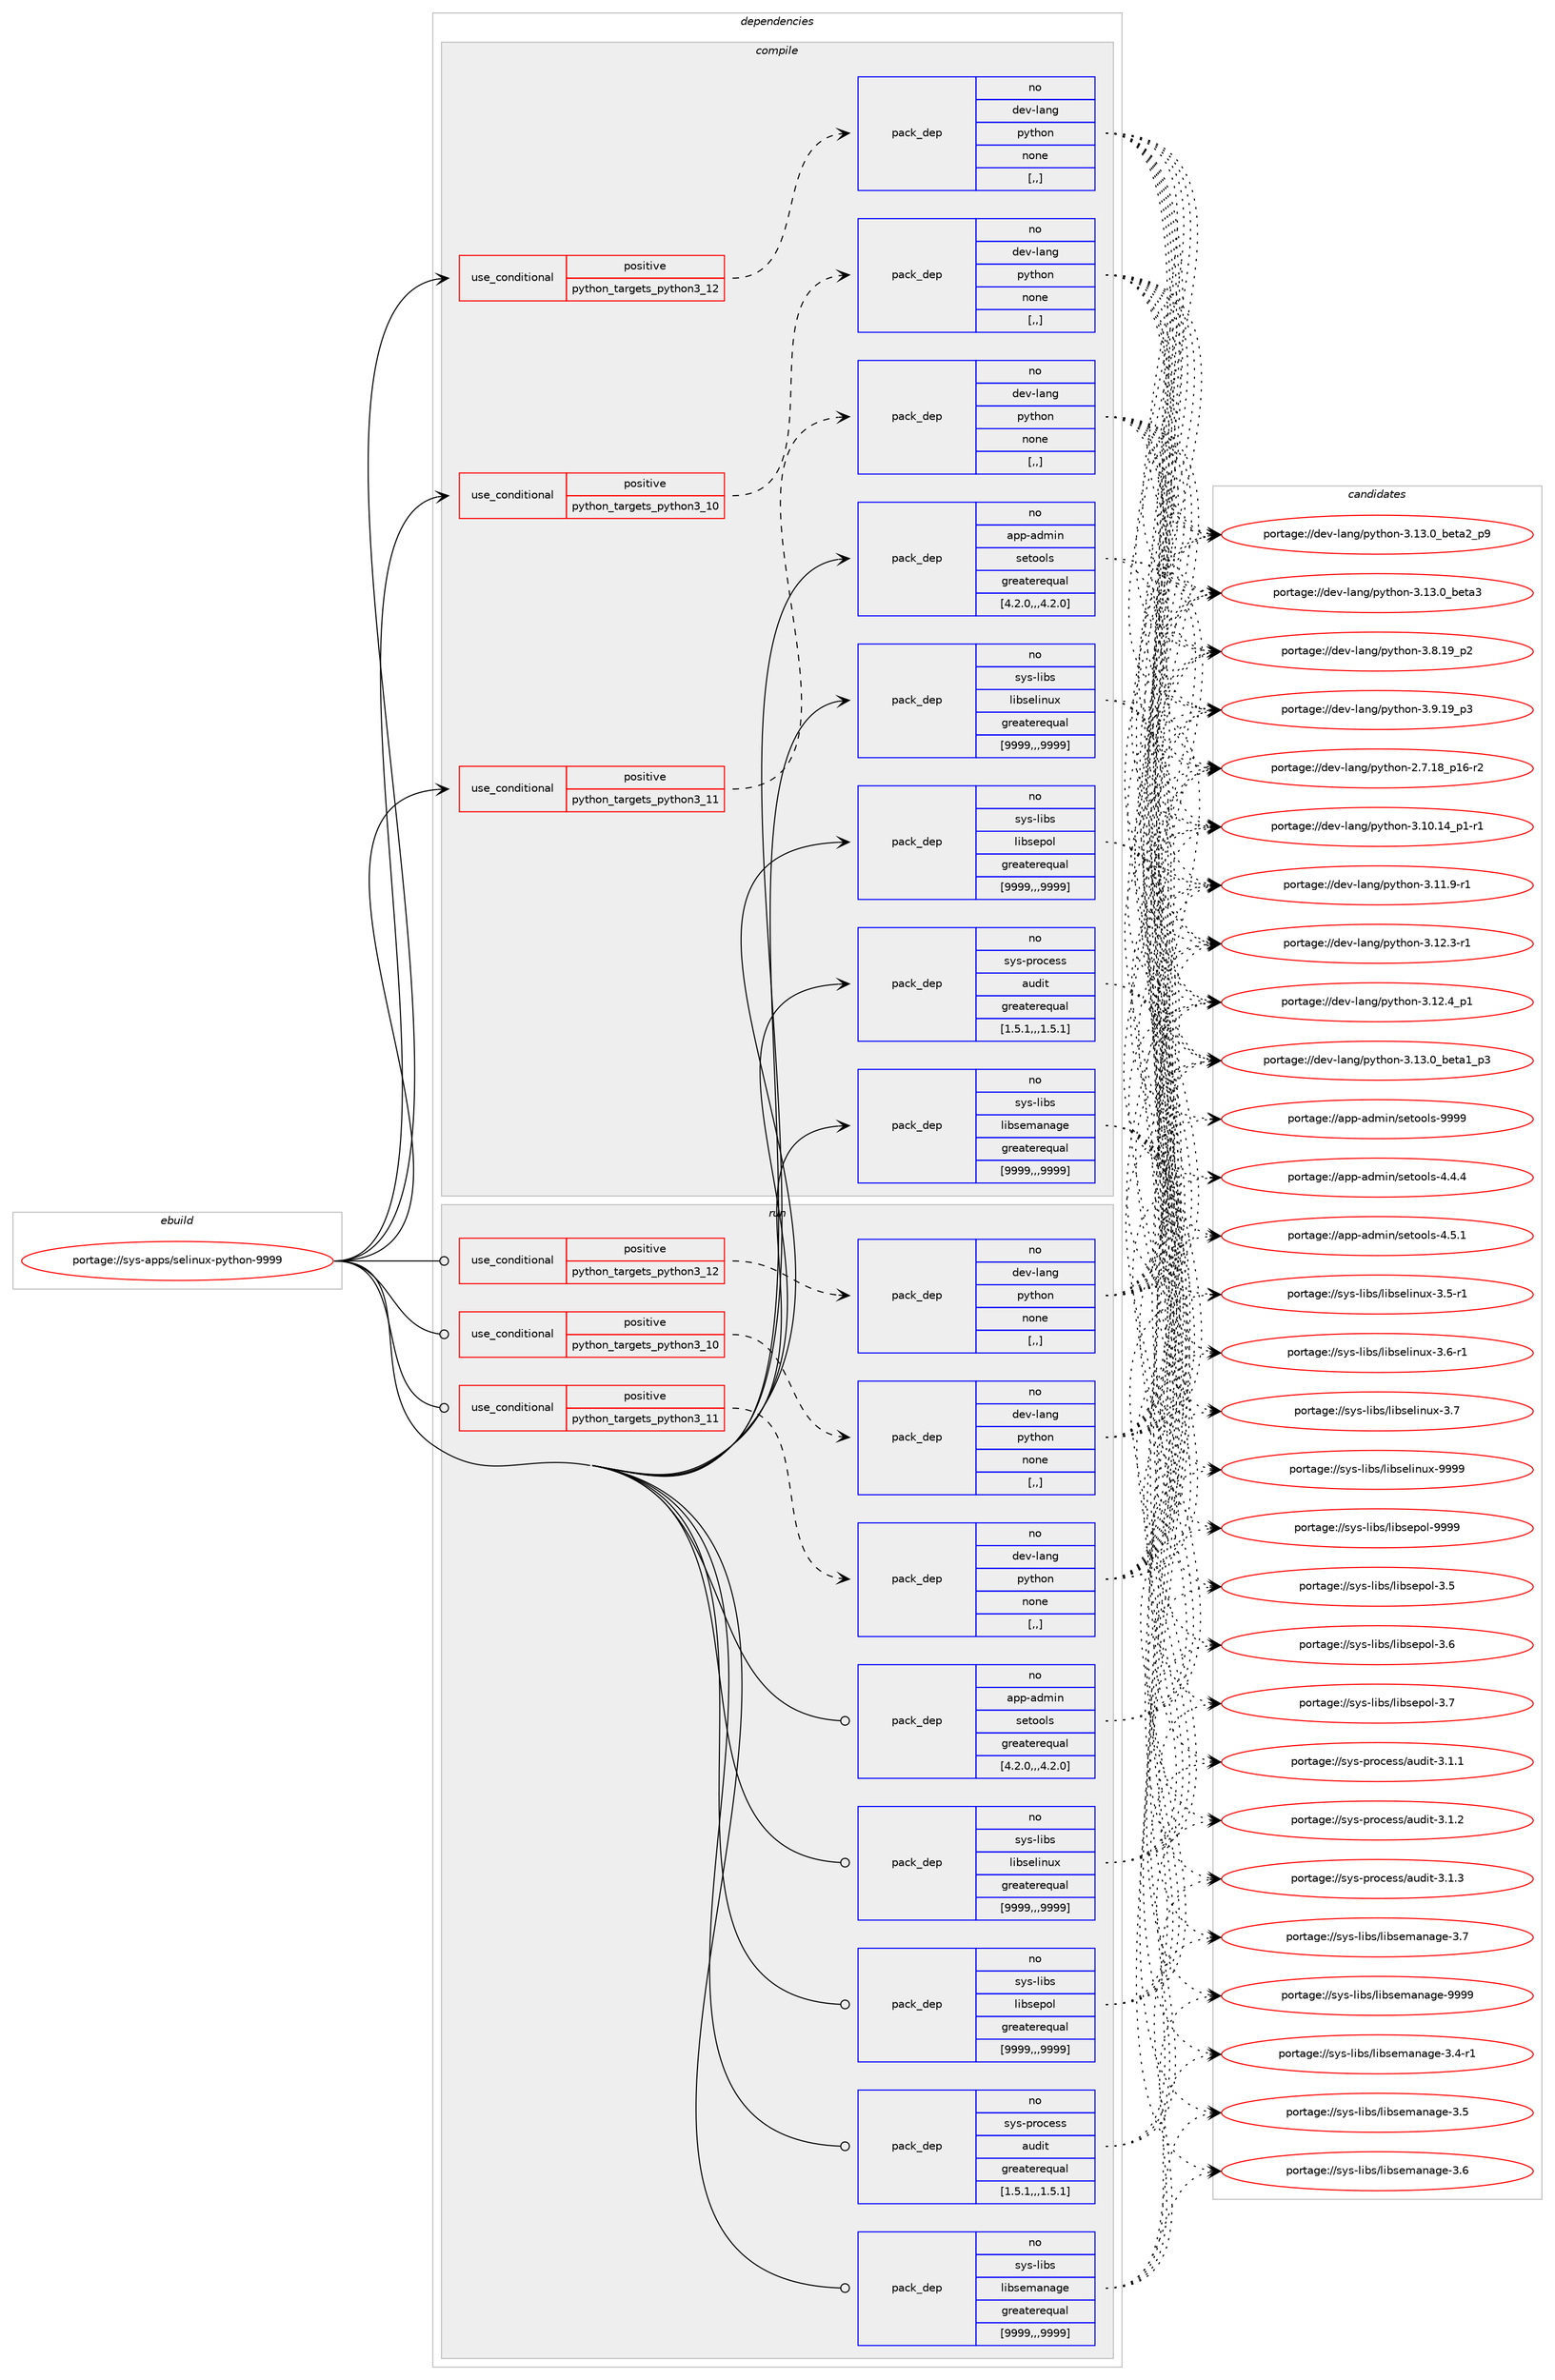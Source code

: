 digraph prolog {

# *************
# Graph options
# *************

newrank=true;
concentrate=true;
compound=true;
graph [rankdir=LR,fontname=Helvetica,fontsize=10,ranksep=1.5];#, ranksep=2.5, nodesep=0.2];
edge  [arrowhead=vee];
node  [fontname=Helvetica,fontsize=10];

# **********
# The ebuild
# **********

subgraph cluster_leftcol {
color=gray;
rank=same;
label=<<i>ebuild</i>>;
id [label="portage://sys-apps/selinux-python-9999", color=red, width=4, href="../sys-apps/selinux-python-9999.svg"];
}

# ****************
# The dependencies
# ****************

subgraph cluster_midcol {
color=gray;
label=<<i>dependencies</i>>;
subgraph cluster_compile {
fillcolor="#eeeeee";
style=filled;
label=<<i>compile</i>>;
subgraph cond109205 {
dependency413324 [label=<<TABLE BORDER="0" CELLBORDER="1" CELLSPACING="0" CELLPADDING="4"><TR><TD ROWSPAN="3" CELLPADDING="10">use_conditional</TD></TR><TR><TD>positive</TD></TR><TR><TD>python_targets_python3_10</TD></TR></TABLE>>, shape=none, color=red];
subgraph pack301263 {
dependency413325 [label=<<TABLE BORDER="0" CELLBORDER="1" CELLSPACING="0" CELLPADDING="4" WIDTH="220"><TR><TD ROWSPAN="6" CELLPADDING="30">pack_dep</TD></TR><TR><TD WIDTH="110">no</TD></TR><TR><TD>dev-lang</TD></TR><TR><TD>python</TD></TR><TR><TD>none</TD></TR><TR><TD>[,,]</TD></TR></TABLE>>, shape=none, color=blue];
}
dependency413324:e -> dependency413325:w [weight=20,style="dashed",arrowhead="vee"];
}
id:e -> dependency413324:w [weight=20,style="solid",arrowhead="vee"];
subgraph cond109206 {
dependency413326 [label=<<TABLE BORDER="0" CELLBORDER="1" CELLSPACING="0" CELLPADDING="4"><TR><TD ROWSPAN="3" CELLPADDING="10">use_conditional</TD></TR><TR><TD>positive</TD></TR><TR><TD>python_targets_python3_11</TD></TR></TABLE>>, shape=none, color=red];
subgraph pack301264 {
dependency413327 [label=<<TABLE BORDER="0" CELLBORDER="1" CELLSPACING="0" CELLPADDING="4" WIDTH="220"><TR><TD ROWSPAN="6" CELLPADDING="30">pack_dep</TD></TR><TR><TD WIDTH="110">no</TD></TR><TR><TD>dev-lang</TD></TR><TR><TD>python</TD></TR><TR><TD>none</TD></TR><TR><TD>[,,]</TD></TR></TABLE>>, shape=none, color=blue];
}
dependency413326:e -> dependency413327:w [weight=20,style="dashed",arrowhead="vee"];
}
id:e -> dependency413326:w [weight=20,style="solid",arrowhead="vee"];
subgraph cond109207 {
dependency413328 [label=<<TABLE BORDER="0" CELLBORDER="1" CELLSPACING="0" CELLPADDING="4"><TR><TD ROWSPAN="3" CELLPADDING="10">use_conditional</TD></TR><TR><TD>positive</TD></TR><TR><TD>python_targets_python3_12</TD></TR></TABLE>>, shape=none, color=red];
subgraph pack301265 {
dependency413329 [label=<<TABLE BORDER="0" CELLBORDER="1" CELLSPACING="0" CELLPADDING="4" WIDTH="220"><TR><TD ROWSPAN="6" CELLPADDING="30">pack_dep</TD></TR><TR><TD WIDTH="110">no</TD></TR><TR><TD>dev-lang</TD></TR><TR><TD>python</TD></TR><TR><TD>none</TD></TR><TR><TD>[,,]</TD></TR></TABLE>>, shape=none, color=blue];
}
dependency413328:e -> dependency413329:w [weight=20,style="dashed",arrowhead="vee"];
}
id:e -> dependency413328:w [weight=20,style="solid",arrowhead="vee"];
subgraph pack301266 {
dependency413330 [label=<<TABLE BORDER="0" CELLBORDER="1" CELLSPACING="0" CELLPADDING="4" WIDTH="220"><TR><TD ROWSPAN="6" CELLPADDING="30">pack_dep</TD></TR><TR><TD WIDTH="110">no</TD></TR><TR><TD>app-admin</TD></TR><TR><TD>setools</TD></TR><TR><TD>greaterequal</TD></TR><TR><TD>[4.2.0,,,4.2.0]</TD></TR></TABLE>>, shape=none, color=blue];
}
id:e -> dependency413330:w [weight=20,style="solid",arrowhead="vee"];
subgraph pack301267 {
dependency413331 [label=<<TABLE BORDER="0" CELLBORDER="1" CELLSPACING="0" CELLPADDING="4" WIDTH="220"><TR><TD ROWSPAN="6" CELLPADDING="30">pack_dep</TD></TR><TR><TD WIDTH="110">no</TD></TR><TR><TD>sys-libs</TD></TR><TR><TD>libselinux</TD></TR><TR><TD>greaterequal</TD></TR><TR><TD>[9999,,,9999]</TD></TR></TABLE>>, shape=none, color=blue];
}
id:e -> dependency413331:w [weight=20,style="solid",arrowhead="vee"];
subgraph pack301268 {
dependency413332 [label=<<TABLE BORDER="0" CELLBORDER="1" CELLSPACING="0" CELLPADDING="4" WIDTH="220"><TR><TD ROWSPAN="6" CELLPADDING="30">pack_dep</TD></TR><TR><TD WIDTH="110">no</TD></TR><TR><TD>sys-libs</TD></TR><TR><TD>libsemanage</TD></TR><TR><TD>greaterequal</TD></TR><TR><TD>[9999,,,9999]</TD></TR></TABLE>>, shape=none, color=blue];
}
id:e -> dependency413332:w [weight=20,style="solid",arrowhead="vee"];
subgraph pack301269 {
dependency413333 [label=<<TABLE BORDER="0" CELLBORDER="1" CELLSPACING="0" CELLPADDING="4" WIDTH="220"><TR><TD ROWSPAN="6" CELLPADDING="30">pack_dep</TD></TR><TR><TD WIDTH="110">no</TD></TR><TR><TD>sys-libs</TD></TR><TR><TD>libsepol</TD></TR><TR><TD>greaterequal</TD></TR><TR><TD>[9999,,,9999]</TD></TR></TABLE>>, shape=none, color=blue];
}
id:e -> dependency413333:w [weight=20,style="solid",arrowhead="vee"];
subgraph pack301270 {
dependency413334 [label=<<TABLE BORDER="0" CELLBORDER="1" CELLSPACING="0" CELLPADDING="4" WIDTH="220"><TR><TD ROWSPAN="6" CELLPADDING="30">pack_dep</TD></TR><TR><TD WIDTH="110">no</TD></TR><TR><TD>sys-process</TD></TR><TR><TD>audit</TD></TR><TR><TD>greaterequal</TD></TR><TR><TD>[1.5.1,,,1.5.1]</TD></TR></TABLE>>, shape=none, color=blue];
}
id:e -> dependency413334:w [weight=20,style="solid",arrowhead="vee"];
}
subgraph cluster_compileandrun {
fillcolor="#eeeeee";
style=filled;
label=<<i>compile and run</i>>;
}
subgraph cluster_run {
fillcolor="#eeeeee";
style=filled;
label=<<i>run</i>>;
subgraph cond109208 {
dependency413335 [label=<<TABLE BORDER="0" CELLBORDER="1" CELLSPACING="0" CELLPADDING="4"><TR><TD ROWSPAN="3" CELLPADDING="10">use_conditional</TD></TR><TR><TD>positive</TD></TR><TR><TD>python_targets_python3_10</TD></TR></TABLE>>, shape=none, color=red];
subgraph pack301271 {
dependency413336 [label=<<TABLE BORDER="0" CELLBORDER="1" CELLSPACING="0" CELLPADDING="4" WIDTH="220"><TR><TD ROWSPAN="6" CELLPADDING="30">pack_dep</TD></TR><TR><TD WIDTH="110">no</TD></TR><TR><TD>dev-lang</TD></TR><TR><TD>python</TD></TR><TR><TD>none</TD></TR><TR><TD>[,,]</TD></TR></TABLE>>, shape=none, color=blue];
}
dependency413335:e -> dependency413336:w [weight=20,style="dashed",arrowhead="vee"];
}
id:e -> dependency413335:w [weight=20,style="solid",arrowhead="odot"];
subgraph cond109209 {
dependency413337 [label=<<TABLE BORDER="0" CELLBORDER="1" CELLSPACING="0" CELLPADDING="4"><TR><TD ROWSPAN="3" CELLPADDING="10">use_conditional</TD></TR><TR><TD>positive</TD></TR><TR><TD>python_targets_python3_11</TD></TR></TABLE>>, shape=none, color=red];
subgraph pack301272 {
dependency413338 [label=<<TABLE BORDER="0" CELLBORDER="1" CELLSPACING="0" CELLPADDING="4" WIDTH="220"><TR><TD ROWSPAN="6" CELLPADDING="30">pack_dep</TD></TR><TR><TD WIDTH="110">no</TD></TR><TR><TD>dev-lang</TD></TR><TR><TD>python</TD></TR><TR><TD>none</TD></TR><TR><TD>[,,]</TD></TR></TABLE>>, shape=none, color=blue];
}
dependency413337:e -> dependency413338:w [weight=20,style="dashed",arrowhead="vee"];
}
id:e -> dependency413337:w [weight=20,style="solid",arrowhead="odot"];
subgraph cond109210 {
dependency413339 [label=<<TABLE BORDER="0" CELLBORDER="1" CELLSPACING="0" CELLPADDING="4"><TR><TD ROWSPAN="3" CELLPADDING="10">use_conditional</TD></TR><TR><TD>positive</TD></TR><TR><TD>python_targets_python3_12</TD></TR></TABLE>>, shape=none, color=red];
subgraph pack301273 {
dependency413340 [label=<<TABLE BORDER="0" CELLBORDER="1" CELLSPACING="0" CELLPADDING="4" WIDTH="220"><TR><TD ROWSPAN="6" CELLPADDING="30">pack_dep</TD></TR><TR><TD WIDTH="110">no</TD></TR><TR><TD>dev-lang</TD></TR><TR><TD>python</TD></TR><TR><TD>none</TD></TR><TR><TD>[,,]</TD></TR></TABLE>>, shape=none, color=blue];
}
dependency413339:e -> dependency413340:w [weight=20,style="dashed",arrowhead="vee"];
}
id:e -> dependency413339:w [weight=20,style="solid",arrowhead="odot"];
subgraph pack301274 {
dependency413341 [label=<<TABLE BORDER="0" CELLBORDER="1" CELLSPACING="0" CELLPADDING="4" WIDTH="220"><TR><TD ROWSPAN="6" CELLPADDING="30">pack_dep</TD></TR><TR><TD WIDTH="110">no</TD></TR><TR><TD>app-admin</TD></TR><TR><TD>setools</TD></TR><TR><TD>greaterequal</TD></TR><TR><TD>[4.2.0,,,4.2.0]</TD></TR></TABLE>>, shape=none, color=blue];
}
id:e -> dependency413341:w [weight=20,style="solid",arrowhead="odot"];
subgraph pack301275 {
dependency413342 [label=<<TABLE BORDER="0" CELLBORDER="1" CELLSPACING="0" CELLPADDING="4" WIDTH="220"><TR><TD ROWSPAN="6" CELLPADDING="30">pack_dep</TD></TR><TR><TD WIDTH="110">no</TD></TR><TR><TD>sys-libs</TD></TR><TR><TD>libselinux</TD></TR><TR><TD>greaterequal</TD></TR><TR><TD>[9999,,,9999]</TD></TR></TABLE>>, shape=none, color=blue];
}
id:e -> dependency413342:w [weight=20,style="solid",arrowhead="odot"];
subgraph pack301276 {
dependency413343 [label=<<TABLE BORDER="0" CELLBORDER="1" CELLSPACING="0" CELLPADDING="4" WIDTH="220"><TR><TD ROWSPAN="6" CELLPADDING="30">pack_dep</TD></TR><TR><TD WIDTH="110">no</TD></TR><TR><TD>sys-libs</TD></TR><TR><TD>libsemanage</TD></TR><TR><TD>greaterequal</TD></TR><TR><TD>[9999,,,9999]</TD></TR></TABLE>>, shape=none, color=blue];
}
id:e -> dependency413343:w [weight=20,style="solid",arrowhead="odot"];
subgraph pack301277 {
dependency413344 [label=<<TABLE BORDER="0" CELLBORDER="1" CELLSPACING="0" CELLPADDING="4" WIDTH="220"><TR><TD ROWSPAN="6" CELLPADDING="30">pack_dep</TD></TR><TR><TD WIDTH="110">no</TD></TR><TR><TD>sys-libs</TD></TR><TR><TD>libsepol</TD></TR><TR><TD>greaterequal</TD></TR><TR><TD>[9999,,,9999]</TD></TR></TABLE>>, shape=none, color=blue];
}
id:e -> dependency413344:w [weight=20,style="solid",arrowhead="odot"];
subgraph pack301278 {
dependency413345 [label=<<TABLE BORDER="0" CELLBORDER="1" CELLSPACING="0" CELLPADDING="4" WIDTH="220"><TR><TD ROWSPAN="6" CELLPADDING="30">pack_dep</TD></TR><TR><TD WIDTH="110">no</TD></TR><TR><TD>sys-process</TD></TR><TR><TD>audit</TD></TR><TR><TD>greaterequal</TD></TR><TR><TD>[1.5.1,,,1.5.1]</TD></TR></TABLE>>, shape=none, color=blue];
}
id:e -> dependency413345:w [weight=20,style="solid",arrowhead="odot"];
}
}

# **************
# The candidates
# **************

subgraph cluster_choices {
rank=same;
color=gray;
label=<<i>candidates</i>>;

subgraph choice301263 {
color=black;
nodesep=1;
choice100101118451089711010347112121116104111110455046554649569511249544511450 [label="portage://dev-lang/python-2.7.18_p16-r2", color=red, width=4,href="../dev-lang/python-2.7.18_p16-r2.svg"];
choice100101118451089711010347112121116104111110455146494846495295112494511449 [label="portage://dev-lang/python-3.10.14_p1-r1", color=red, width=4,href="../dev-lang/python-3.10.14_p1-r1.svg"];
choice100101118451089711010347112121116104111110455146494946574511449 [label="portage://dev-lang/python-3.11.9-r1", color=red, width=4,href="../dev-lang/python-3.11.9-r1.svg"];
choice100101118451089711010347112121116104111110455146495046514511449 [label="portage://dev-lang/python-3.12.3-r1", color=red, width=4,href="../dev-lang/python-3.12.3-r1.svg"];
choice100101118451089711010347112121116104111110455146495046529511249 [label="portage://dev-lang/python-3.12.4_p1", color=red, width=4,href="../dev-lang/python-3.12.4_p1.svg"];
choice10010111845108971101034711212111610411111045514649514648959810111697499511251 [label="portage://dev-lang/python-3.13.0_beta1_p3", color=red, width=4,href="../dev-lang/python-3.13.0_beta1_p3.svg"];
choice10010111845108971101034711212111610411111045514649514648959810111697509511257 [label="portage://dev-lang/python-3.13.0_beta2_p9", color=red, width=4,href="../dev-lang/python-3.13.0_beta2_p9.svg"];
choice1001011184510897110103471121211161041111104551464951464895981011169751 [label="portage://dev-lang/python-3.13.0_beta3", color=red, width=4,href="../dev-lang/python-3.13.0_beta3.svg"];
choice100101118451089711010347112121116104111110455146564649579511250 [label="portage://dev-lang/python-3.8.19_p2", color=red, width=4,href="../dev-lang/python-3.8.19_p2.svg"];
choice100101118451089711010347112121116104111110455146574649579511251 [label="portage://dev-lang/python-3.9.19_p3", color=red, width=4,href="../dev-lang/python-3.9.19_p3.svg"];
dependency413325:e -> choice100101118451089711010347112121116104111110455046554649569511249544511450:w [style=dotted,weight="100"];
dependency413325:e -> choice100101118451089711010347112121116104111110455146494846495295112494511449:w [style=dotted,weight="100"];
dependency413325:e -> choice100101118451089711010347112121116104111110455146494946574511449:w [style=dotted,weight="100"];
dependency413325:e -> choice100101118451089711010347112121116104111110455146495046514511449:w [style=dotted,weight="100"];
dependency413325:e -> choice100101118451089711010347112121116104111110455146495046529511249:w [style=dotted,weight="100"];
dependency413325:e -> choice10010111845108971101034711212111610411111045514649514648959810111697499511251:w [style=dotted,weight="100"];
dependency413325:e -> choice10010111845108971101034711212111610411111045514649514648959810111697509511257:w [style=dotted,weight="100"];
dependency413325:e -> choice1001011184510897110103471121211161041111104551464951464895981011169751:w [style=dotted,weight="100"];
dependency413325:e -> choice100101118451089711010347112121116104111110455146564649579511250:w [style=dotted,weight="100"];
dependency413325:e -> choice100101118451089711010347112121116104111110455146574649579511251:w [style=dotted,weight="100"];
}
subgraph choice301264 {
color=black;
nodesep=1;
choice100101118451089711010347112121116104111110455046554649569511249544511450 [label="portage://dev-lang/python-2.7.18_p16-r2", color=red, width=4,href="../dev-lang/python-2.7.18_p16-r2.svg"];
choice100101118451089711010347112121116104111110455146494846495295112494511449 [label="portage://dev-lang/python-3.10.14_p1-r1", color=red, width=4,href="../dev-lang/python-3.10.14_p1-r1.svg"];
choice100101118451089711010347112121116104111110455146494946574511449 [label="portage://dev-lang/python-3.11.9-r1", color=red, width=4,href="../dev-lang/python-3.11.9-r1.svg"];
choice100101118451089711010347112121116104111110455146495046514511449 [label="portage://dev-lang/python-3.12.3-r1", color=red, width=4,href="../dev-lang/python-3.12.3-r1.svg"];
choice100101118451089711010347112121116104111110455146495046529511249 [label="portage://dev-lang/python-3.12.4_p1", color=red, width=4,href="../dev-lang/python-3.12.4_p1.svg"];
choice10010111845108971101034711212111610411111045514649514648959810111697499511251 [label="portage://dev-lang/python-3.13.0_beta1_p3", color=red, width=4,href="../dev-lang/python-3.13.0_beta1_p3.svg"];
choice10010111845108971101034711212111610411111045514649514648959810111697509511257 [label="portage://dev-lang/python-3.13.0_beta2_p9", color=red, width=4,href="../dev-lang/python-3.13.0_beta2_p9.svg"];
choice1001011184510897110103471121211161041111104551464951464895981011169751 [label="portage://dev-lang/python-3.13.0_beta3", color=red, width=4,href="../dev-lang/python-3.13.0_beta3.svg"];
choice100101118451089711010347112121116104111110455146564649579511250 [label="portage://dev-lang/python-3.8.19_p2", color=red, width=4,href="../dev-lang/python-3.8.19_p2.svg"];
choice100101118451089711010347112121116104111110455146574649579511251 [label="portage://dev-lang/python-3.9.19_p3", color=red, width=4,href="../dev-lang/python-3.9.19_p3.svg"];
dependency413327:e -> choice100101118451089711010347112121116104111110455046554649569511249544511450:w [style=dotted,weight="100"];
dependency413327:e -> choice100101118451089711010347112121116104111110455146494846495295112494511449:w [style=dotted,weight="100"];
dependency413327:e -> choice100101118451089711010347112121116104111110455146494946574511449:w [style=dotted,weight="100"];
dependency413327:e -> choice100101118451089711010347112121116104111110455146495046514511449:w [style=dotted,weight="100"];
dependency413327:e -> choice100101118451089711010347112121116104111110455146495046529511249:w [style=dotted,weight="100"];
dependency413327:e -> choice10010111845108971101034711212111610411111045514649514648959810111697499511251:w [style=dotted,weight="100"];
dependency413327:e -> choice10010111845108971101034711212111610411111045514649514648959810111697509511257:w [style=dotted,weight="100"];
dependency413327:e -> choice1001011184510897110103471121211161041111104551464951464895981011169751:w [style=dotted,weight="100"];
dependency413327:e -> choice100101118451089711010347112121116104111110455146564649579511250:w [style=dotted,weight="100"];
dependency413327:e -> choice100101118451089711010347112121116104111110455146574649579511251:w [style=dotted,weight="100"];
}
subgraph choice301265 {
color=black;
nodesep=1;
choice100101118451089711010347112121116104111110455046554649569511249544511450 [label="portage://dev-lang/python-2.7.18_p16-r2", color=red, width=4,href="../dev-lang/python-2.7.18_p16-r2.svg"];
choice100101118451089711010347112121116104111110455146494846495295112494511449 [label="portage://dev-lang/python-3.10.14_p1-r1", color=red, width=4,href="../dev-lang/python-3.10.14_p1-r1.svg"];
choice100101118451089711010347112121116104111110455146494946574511449 [label="portage://dev-lang/python-3.11.9-r1", color=red, width=4,href="../dev-lang/python-3.11.9-r1.svg"];
choice100101118451089711010347112121116104111110455146495046514511449 [label="portage://dev-lang/python-3.12.3-r1", color=red, width=4,href="../dev-lang/python-3.12.3-r1.svg"];
choice100101118451089711010347112121116104111110455146495046529511249 [label="portage://dev-lang/python-3.12.4_p1", color=red, width=4,href="../dev-lang/python-3.12.4_p1.svg"];
choice10010111845108971101034711212111610411111045514649514648959810111697499511251 [label="portage://dev-lang/python-3.13.0_beta1_p3", color=red, width=4,href="../dev-lang/python-3.13.0_beta1_p3.svg"];
choice10010111845108971101034711212111610411111045514649514648959810111697509511257 [label="portage://dev-lang/python-3.13.0_beta2_p9", color=red, width=4,href="../dev-lang/python-3.13.0_beta2_p9.svg"];
choice1001011184510897110103471121211161041111104551464951464895981011169751 [label="portage://dev-lang/python-3.13.0_beta3", color=red, width=4,href="../dev-lang/python-3.13.0_beta3.svg"];
choice100101118451089711010347112121116104111110455146564649579511250 [label="portage://dev-lang/python-3.8.19_p2", color=red, width=4,href="../dev-lang/python-3.8.19_p2.svg"];
choice100101118451089711010347112121116104111110455146574649579511251 [label="portage://dev-lang/python-3.9.19_p3", color=red, width=4,href="../dev-lang/python-3.9.19_p3.svg"];
dependency413329:e -> choice100101118451089711010347112121116104111110455046554649569511249544511450:w [style=dotted,weight="100"];
dependency413329:e -> choice100101118451089711010347112121116104111110455146494846495295112494511449:w [style=dotted,weight="100"];
dependency413329:e -> choice100101118451089711010347112121116104111110455146494946574511449:w [style=dotted,weight="100"];
dependency413329:e -> choice100101118451089711010347112121116104111110455146495046514511449:w [style=dotted,weight="100"];
dependency413329:e -> choice100101118451089711010347112121116104111110455146495046529511249:w [style=dotted,weight="100"];
dependency413329:e -> choice10010111845108971101034711212111610411111045514649514648959810111697499511251:w [style=dotted,weight="100"];
dependency413329:e -> choice10010111845108971101034711212111610411111045514649514648959810111697509511257:w [style=dotted,weight="100"];
dependency413329:e -> choice1001011184510897110103471121211161041111104551464951464895981011169751:w [style=dotted,weight="100"];
dependency413329:e -> choice100101118451089711010347112121116104111110455146564649579511250:w [style=dotted,weight="100"];
dependency413329:e -> choice100101118451089711010347112121116104111110455146574649579511251:w [style=dotted,weight="100"];
}
subgraph choice301266 {
color=black;
nodesep=1;
choice97112112459710010910511047115101116111111108115455246524652 [label="portage://app-admin/setools-4.4.4", color=red, width=4,href="../app-admin/setools-4.4.4.svg"];
choice97112112459710010910511047115101116111111108115455246534649 [label="portage://app-admin/setools-4.5.1", color=red, width=4,href="../app-admin/setools-4.5.1.svg"];
choice971121124597100109105110471151011161111111081154557575757 [label="portage://app-admin/setools-9999", color=red, width=4,href="../app-admin/setools-9999.svg"];
dependency413330:e -> choice97112112459710010910511047115101116111111108115455246524652:w [style=dotted,weight="100"];
dependency413330:e -> choice97112112459710010910511047115101116111111108115455246534649:w [style=dotted,weight="100"];
dependency413330:e -> choice971121124597100109105110471151011161111111081154557575757:w [style=dotted,weight="100"];
}
subgraph choice301267 {
color=black;
nodesep=1;
choice11512111545108105981154710810598115101108105110117120455146534511449 [label="portage://sys-libs/libselinux-3.5-r1", color=red, width=4,href="../sys-libs/libselinux-3.5-r1.svg"];
choice11512111545108105981154710810598115101108105110117120455146544511449 [label="portage://sys-libs/libselinux-3.6-r1", color=red, width=4,href="../sys-libs/libselinux-3.6-r1.svg"];
choice1151211154510810598115471081059811510110810511011712045514655 [label="portage://sys-libs/libselinux-3.7", color=red, width=4,href="../sys-libs/libselinux-3.7.svg"];
choice115121115451081059811547108105981151011081051101171204557575757 [label="portage://sys-libs/libselinux-9999", color=red, width=4,href="../sys-libs/libselinux-9999.svg"];
dependency413331:e -> choice11512111545108105981154710810598115101108105110117120455146534511449:w [style=dotted,weight="100"];
dependency413331:e -> choice11512111545108105981154710810598115101108105110117120455146544511449:w [style=dotted,weight="100"];
dependency413331:e -> choice1151211154510810598115471081059811510110810511011712045514655:w [style=dotted,weight="100"];
dependency413331:e -> choice115121115451081059811547108105981151011081051101171204557575757:w [style=dotted,weight="100"];
}
subgraph choice301268 {
color=black;
nodesep=1;
choice115121115451081059811547108105981151011099711097103101455146524511449 [label="portage://sys-libs/libsemanage-3.4-r1", color=red, width=4,href="../sys-libs/libsemanage-3.4-r1.svg"];
choice11512111545108105981154710810598115101109971109710310145514653 [label="portage://sys-libs/libsemanage-3.5", color=red, width=4,href="../sys-libs/libsemanage-3.5.svg"];
choice11512111545108105981154710810598115101109971109710310145514654 [label="portage://sys-libs/libsemanage-3.6", color=red, width=4,href="../sys-libs/libsemanage-3.6.svg"];
choice11512111545108105981154710810598115101109971109710310145514655 [label="portage://sys-libs/libsemanage-3.7", color=red, width=4,href="../sys-libs/libsemanage-3.7.svg"];
choice1151211154510810598115471081059811510110997110971031014557575757 [label="portage://sys-libs/libsemanage-9999", color=red, width=4,href="../sys-libs/libsemanage-9999.svg"];
dependency413332:e -> choice115121115451081059811547108105981151011099711097103101455146524511449:w [style=dotted,weight="100"];
dependency413332:e -> choice11512111545108105981154710810598115101109971109710310145514653:w [style=dotted,weight="100"];
dependency413332:e -> choice11512111545108105981154710810598115101109971109710310145514654:w [style=dotted,weight="100"];
dependency413332:e -> choice11512111545108105981154710810598115101109971109710310145514655:w [style=dotted,weight="100"];
dependency413332:e -> choice1151211154510810598115471081059811510110997110971031014557575757:w [style=dotted,weight="100"];
}
subgraph choice301269 {
color=black;
nodesep=1;
choice1151211154510810598115471081059811510111211110845514653 [label="portage://sys-libs/libsepol-3.5", color=red, width=4,href="../sys-libs/libsepol-3.5.svg"];
choice1151211154510810598115471081059811510111211110845514654 [label="portage://sys-libs/libsepol-3.6", color=red, width=4,href="../sys-libs/libsepol-3.6.svg"];
choice1151211154510810598115471081059811510111211110845514655 [label="portage://sys-libs/libsepol-3.7", color=red, width=4,href="../sys-libs/libsepol-3.7.svg"];
choice115121115451081059811547108105981151011121111084557575757 [label="portage://sys-libs/libsepol-9999", color=red, width=4,href="../sys-libs/libsepol-9999.svg"];
dependency413333:e -> choice1151211154510810598115471081059811510111211110845514653:w [style=dotted,weight="100"];
dependency413333:e -> choice1151211154510810598115471081059811510111211110845514654:w [style=dotted,weight="100"];
dependency413333:e -> choice1151211154510810598115471081059811510111211110845514655:w [style=dotted,weight="100"];
dependency413333:e -> choice115121115451081059811547108105981151011121111084557575757:w [style=dotted,weight="100"];
}
subgraph choice301270 {
color=black;
nodesep=1;
choice11512111545112114111991011151154797117100105116455146494649 [label="portage://sys-process/audit-3.1.1", color=red, width=4,href="../sys-process/audit-3.1.1.svg"];
choice11512111545112114111991011151154797117100105116455146494650 [label="portage://sys-process/audit-3.1.2", color=red, width=4,href="../sys-process/audit-3.1.2.svg"];
choice11512111545112114111991011151154797117100105116455146494651 [label="portage://sys-process/audit-3.1.3", color=red, width=4,href="../sys-process/audit-3.1.3.svg"];
dependency413334:e -> choice11512111545112114111991011151154797117100105116455146494649:w [style=dotted,weight="100"];
dependency413334:e -> choice11512111545112114111991011151154797117100105116455146494650:w [style=dotted,weight="100"];
dependency413334:e -> choice11512111545112114111991011151154797117100105116455146494651:w [style=dotted,weight="100"];
}
subgraph choice301271 {
color=black;
nodesep=1;
choice100101118451089711010347112121116104111110455046554649569511249544511450 [label="portage://dev-lang/python-2.7.18_p16-r2", color=red, width=4,href="../dev-lang/python-2.7.18_p16-r2.svg"];
choice100101118451089711010347112121116104111110455146494846495295112494511449 [label="portage://dev-lang/python-3.10.14_p1-r1", color=red, width=4,href="../dev-lang/python-3.10.14_p1-r1.svg"];
choice100101118451089711010347112121116104111110455146494946574511449 [label="portage://dev-lang/python-3.11.9-r1", color=red, width=4,href="../dev-lang/python-3.11.9-r1.svg"];
choice100101118451089711010347112121116104111110455146495046514511449 [label="portage://dev-lang/python-3.12.3-r1", color=red, width=4,href="../dev-lang/python-3.12.3-r1.svg"];
choice100101118451089711010347112121116104111110455146495046529511249 [label="portage://dev-lang/python-3.12.4_p1", color=red, width=4,href="../dev-lang/python-3.12.4_p1.svg"];
choice10010111845108971101034711212111610411111045514649514648959810111697499511251 [label="portage://dev-lang/python-3.13.0_beta1_p3", color=red, width=4,href="../dev-lang/python-3.13.0_beta1_p3.svg"];
choice10010111845108971101034711212111610411111045514649514648959810111697509511257 [label="portage://dev-lang/python-3.13.0_beta2_p9", color=red, width=4,href="../dev-lang/python-3.13.0_beta2_p9.svg"];
choice1001011184510897110103471121211161041111104551464951464895981011169751 [label="portage://dev-lang/python-3.13.0_beta3", color=red, width=4,href="../dev-lang/python-3.13.0_beta3.svg"];
choice100101118451089711010347112121116104111110455146564649579511250 [label="portage://dev-lang/python-3.8.19_p2", color=red, width=4,href="../dev-lang/python-3.8.19_p2.svg"];
choice100101118451089711010347112121116104111110455146574649579511251 [label="portage://dev-lang/python-3.9.19_p3", color=red, width=4,href="../dev-lang/python-3.9.19_p3.svg"];
dependency413336:e -> choice100101118451089711010347112121116104111110455046554649569511249544511450:w [style=dotted,weight="100"];
dependency413336:e -> choice100101118451089711010347112121116104111110455146494846495295112494511449:w [style=dotted,weight="100"];
dependency413336:e -> choice100101118451089711010347112121116104111110455146494946574511449:w [style=dotted,weight="100"];
dependency413336:e -> choice100101118451089711010347112121116104111110455146495046514511449:w [style=dotted,weight="100"];
dependency413336:e -> choice100101118451089711010347112121116104111110455146495046529511249:w [style=dotted,weight="100"];
dependency413336:e -> choice10010111845108971101034711212111610411111045514649514648959810111697499511251:w [style=dotted,weight="100"];
dependency413336:e -> choice10010111845108971101034711212111610411111045514649514648959810111697509511257:w [style=dotted,weight="100"];
dependency413336:e -> choice1001011184510897110103471121211161041111104551464951464895981011169751:w [style=dotted,weight="100"];
dependency413336:e -> choice100101118451089711010347112121116104111110455146564649579511250:w [style=dotted,weight="100"];
dependency413336:e -> choice100101118451089711010347112121116104111110455146574649579511251:w [style=dotted,weight="100"];
}
subgraph choice301272 {
color=black;
nodesep=1;
choice100101118451089711010347112121116104111110455046554649569511249544511450 [label="portage://dev-lang/python-2.7.18_p16-r2", color=red, width=4,href="../dev-lang/python-2.7.18_p16-r2.svg"];
choice100101118451089711010347112121116104111110455146494846495295112494511449 [label="portage://dev-lang/python-3.10.14_p1-r1", color=red, width=4,href="../dev-lang/python-3.10.14_p1-r1.svg"];
choice100101118451089711010347112121116104111110455146494946574511449 [label="portage://dev-lang/python-3.11.9-r1", color=red, width=4,href="../dev-lang/python-3.11.9-r1.svg"];
choice100101118451089711010347112121116104111110455146495046514511449 [label="portage://dev-lang/python-3.12.3-r1", color=red, width=4,href="../dev-lang/python-3.12.3-r1.svg"];
choice100101118451089711010347112121116104111110455146495046529511249 [label="portage://dev-lang/python-3.12.4_p1", color=red, width=4,href="../dev-lang/python-3.12.4_p1.svg"];
choice10010111845108971101034711212111610411111045514649514648959810111697499511251 [label="portage://dev-lang/python-3.13.0_beta1_p3", color=red, width=4,href="../dev-lang/python-3.13.0_beta1_p3.svg"];
choice10010111845108971101034711212111610411111045514649514648959810111697509511257 [label="portage://dev-lang/python-3.13.0_beta2_p9", color=red, width=4,href="../dev-lang/python-3.13.0_beta2_p9.svg"];
choice1001011184510897110103471121211161041111104551464951464895981011169751 [label="portage://dev-lang/python-3.13.0_beta3", color=red, width=4,href="../dev-lang/python-3.13.0_beta3.svg"];
choice100101118451089711010347112121116104111110455146564649579511250 [label="portage://dev-lang/python-3.8.19_p2", color=red, width=4,href="../dev-lang/python-3.8.19_p2.svg"];
choice100101118451089711010347112121116104111110455146574649579511251 [label="portage://dev-lang/python-3.9.19_p3", color=red, width=4,href="../dev-lang/python-3.9.19_p3.svg"];
dependency413338:e -> choice100101118451089711010347112121116104111110455046554649569511249544511450:w [style=dotted,weight="100"];
dependency413338:e -> choice100101118451089711010347112121116104111110455146494846495295112494511449:w [style=dotted,weight="100"];
dependency413338:e -> choice100101118451089711010347112121116104111110455146494946574511449:w [style=dotted,weight="100"];
dependency413338:e -> choice100101118451089711010347112121116104111110455146495046514511449:w [style=dotted,weight="100"];
dependency413338:e -> choice100101118451089711010347112121116104111110455146495046529511249:w [style=dotted,weight="100"];
dependency413338:e -> choice10010111845108971101034711212111610411111045514649514648959810111697499511251:w [style=dotted,weight="100"];
dependency413338:e -> choice10010111845108971101034711212111610411111045514649514648959810111697509511257:w [style=dotted,weight="100"];
dependency413338:e -> choice1001011184510897110103471121211161041111104551464951464895981011169751:w [style=dotted,weight="100"];
dependency413338:e -> choice100101118451089711010347112121116104111110455146564649579511250:w [style=dotted,weight="100"];
dependency413338:e -> choice100101118451089711010347112121116104111110455146574649579511251:w [style=dotted,weight="100"];
}
subgraph choice301273 {
color=black;
nodesep=1;
choice100101118451089711010347112121116104111110455046554649569511249544511450 [label="portage://dev-lang/python-2.7.18_p16-r2", color=red, width=4,href="../dev-lang/python-2.7.18_p16-r2.svg"];
choice100101118451089711010347112121116104111110455146494846495295112494511449 [label="portage://dev-lang/python-3.10.14_p1-r1", color=red, width=4,href="../dev-lang/python-3.10.14_p1-r1.svg"];
choice100101118451089711010347112121116104111110455146494946574511449 [label="portage://dev-lang/python-3.11.9-r1", color=red, width=4,href="../dev-lang/python-3.11.9-r1.svg"];
choice100101118451089711010347112121116104111110455146495046514511449 [label="portage://dev-lang/python-3.12.3-r1", color=red, width=4,href="../dev-lang/python-3.12.3-r1.svg"];
choice100101118451089711010347112121116104111110455146495046529511249 [label="portage://dev-lang/python-3.12.4_p1", color=red, width=4,href="../dev-lang/python-3.12.4_p1.svg"];
choice10010111845108971101034711212111610411111045514649514648959810111697499511251 [label="portage://dev-lang/python-3.13.0_beta1_p3", color=red, width=4,href="../dev-lang/python-3.13.0_beta1_p3.svg"];
choice10010111845108971101034711212111610411111045514649514648959810111697509511257 [label="portage://dev-lang/python-3.13.0_beta2_p9", color=red, width=4,href="../dev-lang/python-3.13.0_beta2_p9.svg"];
choice1001011184510897110103471121211161041111104551464951464895981011169751 [label="portage://dev-lang/python-3.13.0_beta3", color=red, width=4,href="../dev-lang/python-3.13.0_beta3.svg"];
choice100101118451089711010347112121116104111110455146564649579511250 [label="portage://dev-lang/python-3.8.19_p2", color=red, width=4,href="../dev-lang/python-3.8.19_p2.svg"];
choice100101118451089711010347112121116104111110455146574649579511251 [label="portage://dev-lang/python-3.9.19_p3", color=red, width=4,href="../dev-lang/python-3.9.19_p3.svg"];
dependency413340:e -> choice100101118451089711010347112121116104111110455046554649569511249544511450:w [style=dotted,weight="100"];
dependency413340:e -> choice100101118451089711010347112121116104111110455146494846495295112494511449:w [style=dotted,weight="100"];
dependency413340:e -> choice100101118451089711010347112121116104111110455146494946574511449:w [style=dotted,weight="100"];
dependency413340:e -> choice100101118451089711010347112121116104111110455146495046514511449:w [style=dotted,weight="100"];
dependency413340:e -> choice100101118451089711010347112121116104111110455146495046529511249:w [style=dotted,weight="100"];
dependency413340:e -> choice10010111845108971101034711212111610411111045514649514648959810111697499511251:w [style=dotted,weight="100"];
dependency413340:e -> choice10010111845108971101034711212111610411111045514649514648959810111697509511257:w [style=dotted,weight="100"];
dependency413340:e -> choice1001011184510897110103471121211161041111104551464951464895981011169751:w [style=dotted,weight="100"];
dependency413340:e -> choice100101118451089711010347112121116104111110455146564649579511250:w [style=dotted,weight="100"];
dependency413340:e -> choice100101118451089711010347112121116104111110455146574649579511251:w [style=dotted,weight="100"];
}
subgraph choice301274 {
color=black;
nodesep=1;
choice97112112459710010910511047115101116111111108115455246524652 [label="portage://app-admin/setools-4.4.4", color=red, width=4,href="../app-admin/setools-4.4.4.svg"];
choice97112112459710010910511047115101116111111108115455246534649 [label="portage://app-admin/setools-4.5.1", color=red, width=4,href="../app-admin/setools-4.5.1.svg"];
choice971121124597100109105110471151011161111111081154557575757 [label="portage://app-admin/setools-9999", color=red, width=4,href="../app-admin/setools-9999.svg"];
dependency413341:e -> choice97112112459710010910511047115101116111111108115455246524652:w [style=dotted,weight="100"];
dependency413341:e -> choice97112112459710010910511047115101116111111108115455246534649:w [style=dotted,weight="100"];
dependency413341:e -> choice971121124597100109105110471151011161111111081154557575757:w [style=dotted,weight="100"];
}
subgraph choice301275 {
color=black;
nodesep=1;
choice11512111545108105981154710810598115101108105110117120455146534511449 [label="portage://sys-libs/libselinux-3.5-r1", color=red, width=4,href="../sys-libs/libselinux-3.5-r1.svg"];
choice11512111545108105981154710810598115101108105110117120455146544511449 [label="portage://sys-libs/libselinux-3.6-r1", color=red, width=4,href="../sys-libs/libselinux-3.6-r1.svg"];
choice1151211154510810598115471081059811510110810511011712045514655 [label="portage://sys-libs/libselinux-3.7", color=red, width=4,href="../sys-libs/libselinux-3.7.svg"];
choice115121115451081059811547108105981151011081051101171204557575757 [label="portage://sys-libs/libselinux-9999", color=red, width=4,href="../sys-libs/libselinux-9999.svg"];
dependency413342:e -> choice11512111545108105981154710810598115101108105110117120455146534511449:w [style=dotted,weight="100"];
dependency413342:e -> choice11512111545108105981154710810598115101108105110117120455146544511449:w [style=dotted,weight="100"];
dependency413342:e -> choice1151211154510810598115471081059811510110810511011712045514655:w [style=dotted,weight="100"];
dependency413342:e -> choice115121115451081059811547108105981151011081051101171204557575757:w [style=dotted,weight="100"];
}
subgraph choice301276 {
color=black;
nodesep=1;
choice115121115451081059811547108105981151011099711097103101455146524511449 [label="portage://sys-libs/libsemanage-3.4-r1", color=red, width=4,href="../sys-libs/libsemanage-3.4-r1.svg"];
choice11512111545108105981154710810598115101109971109710310145514653 [label="portage://sys-libs/libsemanage-3.5", color=red, width=4,href="../sys-libs/libsemanage-3.5.svg"];
choice11512111545108105981154710810598115101109971109710310145514654 [label="portage://sys-libs/libsemanage-3.6", color=red, width=4,href="../sys-libs/libsemanage-3.6.svg"];
choice11512111545108105981154710810598115101109971109710310145514655 [label="portage://sys-libs/libsemanage-3.7", color=red, width=4,href="../sys-libs/libsemanage-3.7.svg"];
choice1151211154510810598115471081059811510110997110971031014557575757 [label="portage://sys-libs/libsemanage-9999", color=red, width=4,href="../sys-libs/libsemanage-9999.svg"];
dependency413343:e -> choice115121115451081059811547108105981151011099711097103101455146524511449:w [style=dotted,weight="100"];
dependency413343:e -> choice11512111545108105981154710810598115101109971109710310145514653:w [style=dotted,weight="100"];
dependency413343:e -> choice11512111545108105981154710810598115101109971109710310145514654:w [style=dotted,weight="100"];
dependency413343:e -> choice11512111545108105981154710810598115101109971109710310145514655:w [style=dotted,weight="100"];
dependency413343:e -> choice1151211154510810598115471081059811510110997110971031014557575757:w [style=dotted,weight="100"];
}
subgraph choice301277 {
color=black;
nodesep=1;
choice1151211154510810598115471081059811510111211110845514653 [label="portage://sys-libs/libsepol-3.5", color=red, width=4,href="../sys-libs/libsepol-3.5.svg"];
choice1151211154510810598115471081059811510111211110845514654 [label="portage://sys-libs/libsepol-3.6", color=red, width=4,href="../sys-libs/libsepol-3.6.svg"];
choice1151211154510810598115471081059811510111211110845514655 [label="portage://sys-libs/libsepol-3.7", color=red, width=4,href="../sys-libs/libsepol-3.7.svg"];
choice115121115451081059811547108105981151011121111084557575757 [label="portage://sys-libs/libsepol-9999", color=red, width=4,href="../sys-libs/libsepol-9999.svg"];
dependency413344:e -> choice1151211154510810598115471081059811510111211110845514653:w [style=dotted,weight="100"];
dependency413344:e -> choice1151211154510810598115471081059811510111211110845514654:w [style=dotted,weight="100"];
dependency413344:e -> choice1151211154510810598115471081059811510111211110845514655:w [style=dotted,weight="100"];
dependency413344:e -> choice115121115451081059811547108105981151011121111084557575757:w [style=dotted,weight="100"];
}
subgraph choice301278 {
color=black;
nodesep=1;
choice11512111545112114111991011151154797117100105116455146494649 [label="portage://sys-process/audit-3.1.1", color=red, width=4,href="../sys-process/audit-3.1.1.svg"];
choice11512111545112114111991011151154797117100105116455146494650 [label="portage://sys-process/audit-3.1.2", color=red, width=4,href="../sys-process/audit-3.1.2.svg"];
choice11512111545112114111991011151154797117100105116455146494651 [label="portage://sys-process/audit-3.1.3", color=red, width=4,href="../sys-process/audit-3.1.3.svg"];
dependency413345:e -> choice11512111545112114111991011151154797117100105116455146494649:w [style=dotted,weight="100"];
dependency413345:e -> choice11512111545112114111991011151154797117100105116455146494650:w [style=dotted,weight="100"];
dependency413345:e -> choice11512111545112114111991011151154797117100105116455146494651:w [style=dotted,weight="100"];
}
}

}

